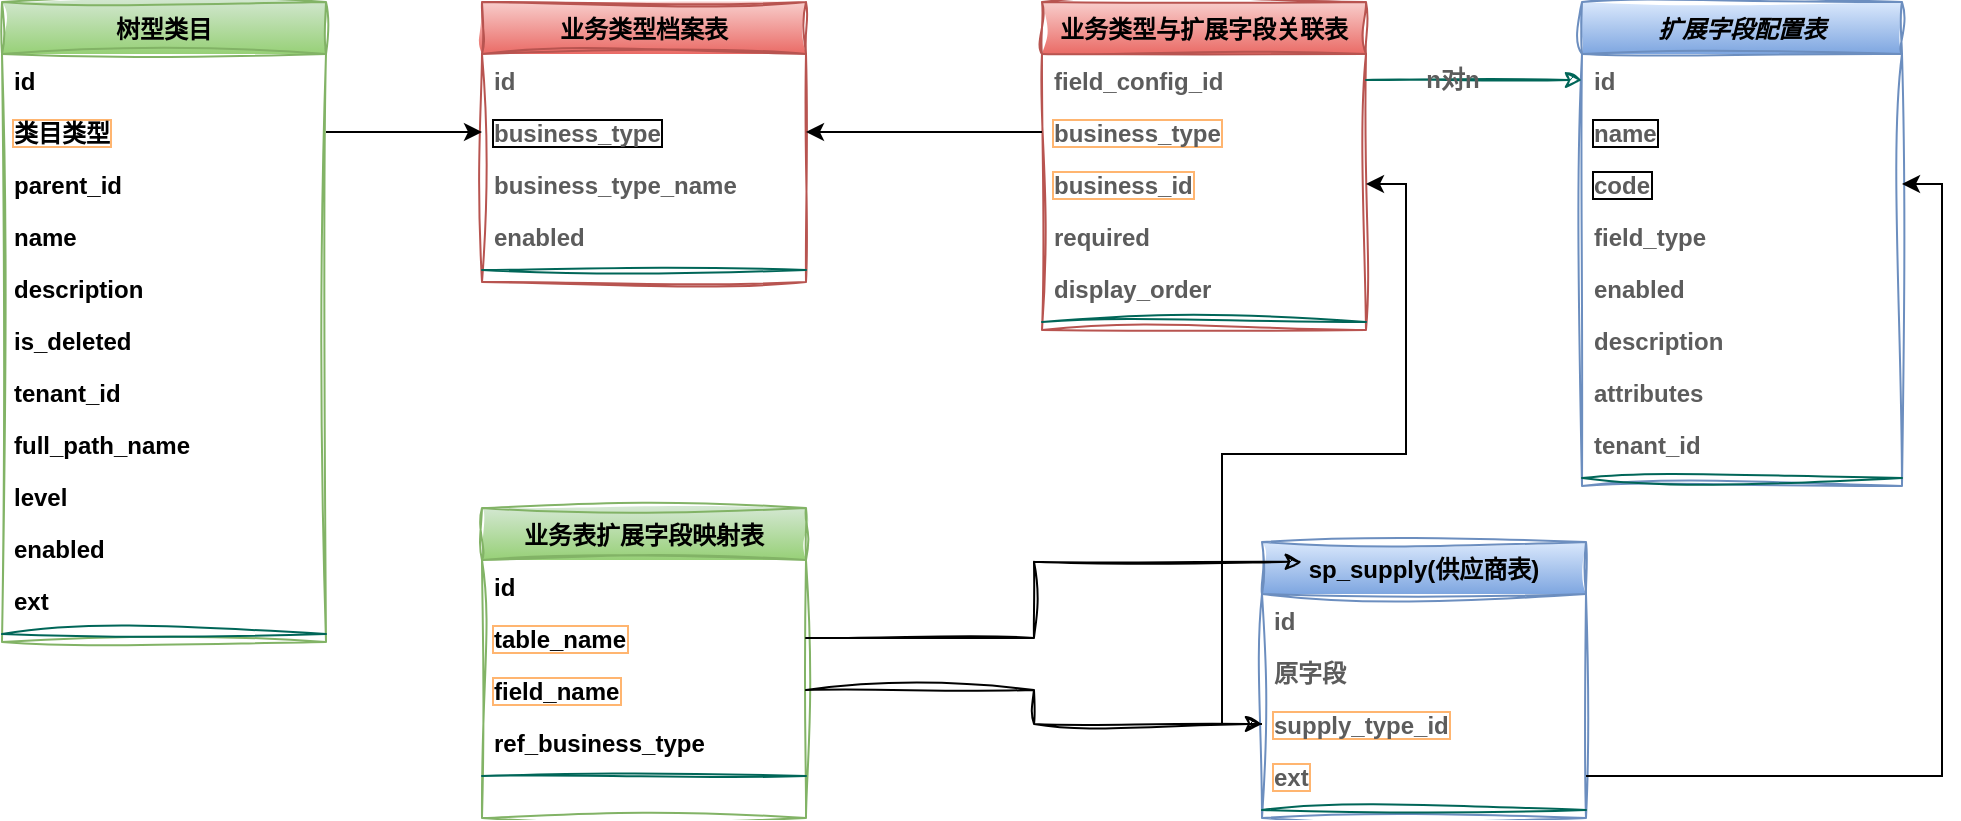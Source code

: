 <mxfile version="20.8.16" type="github"><diagram id="C5RBs43oDa-KdzZeNtuy" name="Page-1"><mxGraphModel dx="1811" dy="498" grid="1" gridSize="10" guides="1" tooltips="1" connect="1" arrows="1" fold="1" page="1" pageScale="1" pageWidth="827" pageHeight="1169" math="0" shadow="0"><root><mxCell id="WIyWlLk6GJQsqaUBKTNV-0"/><mxCell id="WIyWlLk6GJQsqaUBKTNV-1" parent="WIyWlLk6GJQsqaUBKTNV-0"/><mxCell id="hnS27d7u6yyHDXFSWWn3-25" value="扩展字段配置表" style="swimlane;fontStyle=3;align=center;verticalAlign=top;childLayout=stackLayout;horizontal=1;startSize=26;horizontalStack=0;resizeParent=1;resizeLast=0;collapsible=1;marginBottom=0;rounded=0;shadow=0;strokeWidth=1;sketch=1;curveFitting=1;jiggle=2;labelBackgroundColor=none;fillColor=#dae8fc;strokeColor=#6c8ebf;fontFamily=Helvetica;fontSize=12;gradientColor=#7ea6e0;" parent="WIyWlLk6GJQsqaUBKTNV-1" vertex="1"><mxGeometry x="-10" y="380" width="160" height="242" as="geometry"><mxRectangle x="230" y="140" width="160" height="26" as="alternateBounds"/></mxGeometry></mxCell><mxCell id="hnS27d7u6yyHDXFSWWn3-26" value="id" style="text;align=left;verticalAlign=top;spacingLeft=4;spacingRight=4;overflow=hidden;rotatable=0;points=[[0,0.5],[1,0.5]];portConstraint=eastwest;rounded=0;sketch=1;curveFitting=1;jiggle=2;labelBackgroundColor=none;fontColor=#5C5C5C;fontStyle=1;fontFamily=Helvetica;fontSize=12;" parent="hnS27d7u6yyHDXFSWWn3-25" vertex="1"><mxGeometry y="26" width="160" height="26" as="geometry"/></mxCell><mxCell id="pLrsmhHqZlQTULeMlgN7-7" value="name" style="text;align=left;verticalAlign=top;spacingLeft=4;spacingRight=4;overflow=hidden;rotatable=0;points=[[0,0.5],[1,0.5]];portConstraint=eastwest;rounded=0;shadow=0;html=0;sketch=1;curveFitting=1;jiggle=2;labelBackgroundColor=none;fontColor=#5C5C5C;fontStyle=1;fontFamily=Helvetica;fontSize=12;labelBorderColor=default;" parent="hnS27d7u6yyHDXFSWWn3-25" vertex="1"><mxGeometry y="52" width="160" height="26" as="geometry"/></mxCell><mxCell id="hnS27d7u6yyHDXFSWWn3-27" value="code" style="text;align=left;verticalAlign=top;spacingLeft=4;spacingRight=4;overflow=hidden;rotatable=0;points=[[0,0.5],[1,0.5]];portConstraint=eastwest;rounded=0;shadow=0;html=0;sketch=1;curveFitting=1;jiggle=2;labelBackgroundColor=none;fontColor=#5C5C5C;fontStyle=1;fontFamily=Helvetica;fontSize=12;labelBorderColor=default;" parent="hnS27d7u6yyHDXFSWWn3-25" vertex="1"><mxGeometry y="78" width="160" height="26" as="geometry"/></mxCell><mxCell id="pLrsmhHqZlQTULeMlgN7-5" value="field_type" style="text;align=left;verticalAlign=top;spacingLeft=4;spacingRight=4;overflow=hidden;rotatable=0;points=[[0,0.5],[1,0.5]];portConstraint=eastwest;rounded=0;shadow=0;html=0;sketch=1;curveFitting=1;jiggle=2;labelBackgroundColor=none;fontColor=#5C5C5C;fontStyle=1;fontFamily=Helvetica;fontSize=12;" parent="hnS27d7u6yyHDXFSWWn3-25" vertex="1"><mxGeometry y="104" width="160" height="26" as="geometry"/></mxCell><mxCell id="pLrsmhHqZlQTULeMlgN7-6" value="enabled" style="text;align=left;verticalAlign=top;spacingLeft=4;spacingRight=4;overflow=hidden;rotatable=0;points=[[0,0.5],[1,0.5]];portConstraint=eastwest;rounded=0;shadow=0;html=0;sketch=1;curveFitting=1;jiggle=2;labelBackgroundColor=none;fontColor=#5C5C5C;fontStyle=1;fontFamily=Helvetica;fontSize=12;" parent="hnS27d7u6yyHDXFSWWn3-25" vertex="1"><mxGeometry y="130" width="160" height="26" as="geometry"/></mxCell><mxCell id="pLrsmhHqZlQTULeMlgN7-3" value="description" style="text;align=left;verticalAlign=top;spacingLeft=4;spacingRight=4;overflow=hidden;rotatable=0;points=[[0,0.5],[1,0.5]];portConstraint=eastwest;rounded=0;shadow=0;html=0;sketch=1;curveFitting=1;jiggle=2;labelBackgroundColor=none;fontColor=#5C5C5C;fontStyle=1;fontFamily=Helvetica;fontSize=12;" parent="hnS27d7u6yyHDXFSWWn3-25" vertex="1"><mxGeometry y="156" width="160" height="26" as="geometry"/></mxCell><mxCell id="pLrsmhHqZlQTULeMlgN7-4" value="attributes" style="text;align=left;verticalAlign=top;spacingLeft=4;spacingRight=4;overflow=hidden;rotatable=0;points=[[0,0.5],[1,0.5]];portConstraint=eastwest;rounded=0;shadow=0;html=0;sketch=1;curveFitting=1;jiggle=2;labelBackgroundColor=none;fontColor=#5C5C5C;fontStyle=1;fontFamily=Helvetica;fontSize=12;" parent="hnS27d7u6yyHDXFSWWn3-25" vertex="1"><mxGeometry y="182" width="160" height="26" as="geometry"/></mxCell><mxCell id="WwZunWs7KIHxan7jd91V-51" value="tenant_id" style="text;align=left;verticalAlign=top;spacingLeft=4;spacingRight=4;overflow=hidden;rotatable=0;points=[[0,0.5],[1,0.5]];portConstraint=eastwest;rounded=0;shadow=0;html=0;sketch=1;curveFitting=1;jiggle=2;labelBackgroundColor=none;fontColor=#5C5C5C;fontStyle=1;fontFamily=Helvetica;fontSize=12;" parent="hnS27d7u6yyHDXFSWWn3-25" vertex="1"><mxGeometry y="208" width="160" height="26" as="geometry"/></mxCell><mxCell id="hnS27d7u6yyHDXFSWWn3-28" value="" style="line;html=1;strokeWidth=1;align=left;verticalAlign=middle;spacingTop=-1;spacingLeft=3;spacingRight=3;rotatable=0;labelPosition=right;points=[];portConstraint=eastwest;rounded=0;sketch=1;curveFitting=1;jiggle=2;labelBackgroundColor=none;fillColor=#21C0A5;strokeColor=#006658;fontColor=#5C5C5C;fontStyle=1;fontFamily=Helvetica;fontSize=12;" parent="hnS27d7u6yyHDXFSWWn3-25" vertex="1"><mxGeometry y="234" width="160" height="8" as="geometry"/></mxCell><mxCell id="hnS27d7u6yyHDXFSWWn3-39" value="业务类型与扩展字段关联表" style="swimlane;fontStyle=1;align=center;verticalAlign=top;childLayout=stackLayout;horizontal=1;startSize=26;horizontalStack=0;resizeParent=1;resizeLast=0;collapsible=1;marginBottom=0;rounded=0;shadow=0;strokeWidth=1;sketch=1;curveFitting=1;jiggle=2;labelBackgroundColor=none;fillColor=#f8cecc;strokeColor=#b85450;fontFamily=Helvetica;fontSize=12;gradientColor=#ea6b66;" parent="WIyWlLk6GJQsqaUBKTNV-1" vertex="1"><mxGeometry x="-280" y="380" width="162" height="164" as="geometry"><mxRectangle x="550" y="140" width="160" height="26" as="alternateBounds"/></mxGeometry></mxCell><mxCell id="hnS27d7u6yyHDXFSWWn3-40" value="field_config_id" style="text;align=left;verticalAlign=top;spacingLeft=4;spacingRight=4;overflow=hidden;rotatable=0;points=[[0,0.5],[1,0.5]];portConstraint=eastwest;rounded=0;sketch=1;curveFitting=1;jiggle=2;labelBackgroundColor=none;fontColor=#5C5C5C;fontStyle=1;fontFamily=Helvetica;fontSize=12;" parent="hnS27d7u6yyHDXFSWWn3-39" vertex="1"><mxGeometry y="26" width="162" height="26" as="geometry"/></mxCell><mxCell id="hnS27d7u6yyHDXFSWWn3-41" value="business_type" style="text;align=left;verticalAlign=top;spacingLeft=4;spacingRight=4;overflow=hidden;rotatable=0;points=[[0,0.5],[1,0.5]];portConstraint=eastwest;rounded=0;shadow=0;html=0;sketch=1;curveFitting=1;jiggle=2;labelBackgroundColor=none;fontColor=#5C5C5C;fontStyle=1;fontFamily=Helvetica;fontSize=12;labelBorderColor=#FFB570;" parent="hnS27d7u6yyHDXFSWWn3-39" vertex="1"><mxGeometry y="52" width="162" height="26" as="geometry"/></mxCell><mxCell id="hnS27d7u6yyHDXFSWWn3-52" value="business_id" style="text;strokeColor=none;fillColor=none;align=left;verticalAlign=top;spacingLeft=4;spacingRight=4;overflow=hidden;rotatable=0;points=[[0,0.5],[1,0.5]];portConstraint=eastwest;sketch=1;hachureGap=4;jiggle=2;curveFitting=1;fontFamily=Helvetica;fontSize=12;fontColor=#5C5C5C;fontStyle=1;labelBorderColor=#FFB570;" parent="hnS27d7u6yyHDXFSWWn3-39" vertex="1"><mxGeometry y="78" width="162" height="26" as="geometry"/></mxCell><mxCell id="hnS27d7u6yyHDXFSWWn3-53" value="required" style="text;strokeColor=none;fillColor=none;align=left;verticalAlign=top;spacingLeft=4;spacingRight=4;overflow=hidden;rotatable=0;points=[[0,0.5],[1,0.5]];portConstraint=eastwest;sketch=1;hachureGap=4;jiggle=2;curveFitting=1;fontFamily=Helvetica;fontSize=12;fontColor=#5C5C5C;fontStyle=1" parent="hnS27d7u6yyHDXFSWWn3-39" vertex="1"><mxGeometry y="104" width="162" height="26" as="geometry"/></mxCell><mxCell id="pLrsmhHqZlQTULeMlgN7-8" value="display_order" style="text;strokeColor=none;fillColor=none;align=left;verticalAlign=top;spacingLeft=4;spacingRight=4;overflow=hidden;rotatable=0;points=[[0,0.5],[1,0.5]];portConstraint=eastwest;sketch=1;hachureGap=4;jiggle=2;curveFitting=1;fontFamily=Helvetica;fontSize=12;fontColor=#5C5C5C;fontStyle=1" parent="hnS27d7u6yyHDXFSWWn3-39" vertex="1"><mxGeometry y="130" width="162" height="26" as="geometry"/></mxCell><mxCell id="hnS27d7u6yyHDXFSWWn3-42" value="" style="line;html=1;strokeWidth=1;align=left;verticalAlign=middle;spacingTop=-1;spacingLeft=3;spacingRight=3;rotatable=0;labelPosition=right;points=[];portConstraint=eastwest;rounded=0;sketch=1;curveFitting=1;jiggle=2;labelBackgroundColor=none;fillColor=#21C0A5;strokeColor=#006658;fontColor=#5C5C5C;fontStyle=1;fontFamily=Helvetica;fontSize=12;" parent="hnS27d7u6yyHDXFSWWn3-39" vertex="1"><mxGeometry y="156" width="162" height="8" as="geometry"/></mxCell><mxCell id="hnS27d7u6yyHDXFSWWn3-45" style="edgeStyle=orthogonalEdgeStyle;sketch=1;hachureGap=4;jiggle=2;curveFitting=1;orthogonalLoop=1;jettySize=auto;html=1;strokeColor=#006658;fontFamily=Helvetica;fontSize=12;fontColor=default;fillColor=#21C0A5;labelBackgroundColor=none;fontStyle=1" parent="WIyWlLk6GJQsqaUBKTNV-1" source="hnS27d7u6yyHDXFSWWn3-40" target="hnS27d7u6yyHDXFSWWn3-26" edge="1"><mxGeometry relative="1" as="geometry"/></mxCell><mxCell id="hnS27d7u6yyHDXFSWWn3-46" value="n对n" style="edgeLabel;html=1;align=center;verticalAlign=middle;resizable=0;points=[];fontSize=12;fontFamily=Helvetica;fontColor=#5C5C5C;labelBackgroundColor=none;fontStyle=1" parent="hnS27d7u6yyHDXFSWWn3-45" vertex="1" connectable="0"><mxGeometry x="-0.204" relative="1" as="geometry"><mxPoint as="offset"/></mxGeometry></mxCell><mxCell id="WwZunWs7KIHxan7jd91V-6" value="树型类目" style="swimlane;fontStyle=1;align=center;verticalAlign=top;childLayout=stackLayout;horizontal=1;startSize=26;horizontalStack=0;resizeParent=1;resizeLast=0;collapsible=1;marginBottom=0;rounded=0;shadow=0;strokeWidth=1;sketch=1;curveFitting=1;jiggle=2;labelBackgroundColor=none;fillColor=#d5e8d4;strokeColor=#82b366;fontFamily=Helvetica;fontSize=12;gradientColor=#97d077;" parent="WIyWlLk6GJQsqaUBKTNV-1" vertex="1"><mxGeometry x="-800" y="380" width="162" height="320" as="geometry"><mxRectangle x="550" y="140" width="160" height="26" as="alternateBounds"/></mxGeometry></mxCell><mxCell id="WwZunWs7KIHxan7jd91V-7" value="id" style="text;align=left;verticalAlign=top;spacingLeft=4;spacingRight=4;overflow=hidden;rotatable=0;points=[[0,0.5],[1,0.5]];portConstraint=eastwest;rounded=0;sketch=1;curveFitting=1;jiggle=2;labelBackgroundColor=none;fontColor=default;fontStyle=1;fontFamily=Helvetica;fontSize=12;" parent="WwZunWs7KIHxan7jd91V-6" vertex="1"><mxGeometry y="26" width="162" height="26" as="geometry"/></mxCell><mxCell id="WwZunWs7KIHxan7jd91V-8" value="类目类型" style="text;align=left;verticalAlign=top;spacingLeft=4;spacingRight=4;overflow=hidden;rotatable=0;points=[[0,0.5],[1,0.5]];portConstraint=eastwest;rounded=0;shadow=0;html=0;sketch=1;curveFitting=1;jiggle=2;labelBackgroundColor=none;fontColor=default;fontStyle=1;fontFamily=Helvetica;fontSize=12;labelBorderColor=#FFB570;" parent="WwZunWs7KIHxan7jd91V-6" vertex="1"><mxGeometry y="52" width="162" height="26" as="geometry"/></mxCell><mxCell id="WwZunWs7KIHxan7jd91V-9" value="parent_id" style="text;strokeColor=none;fillColor=none;align=left;verticalAlign=top;spacingLeft=4;spacingRight=4;overflow=hidden;rotatable=0;points=[[0,0.5],[1,0.5]];portConstraint=eastwest;sketch=1;hachureGap=4;jiggle=2;curveFitting=1;fontFamily=Helvetica;fontSize=12;fontColor=default;fontStyle=1;" parent="WwZunWs7KIHxan7jd91V-6" vertex="1"><mxGeometry y="78" width="162" height="26" as="geometry"/></mxCell><mxCell id="WwZunWs7KIHxan7jd91V-10" value="name" style="text;strokeColor=none;fillColor=none;align=left;verticalAlign=top;spacingLeft=4;spacingRight=4;overflow=hidden;rotatable=0;points=[[0,0.5],[1,0.5]];portConstraint=eastwest;sketch=1;hachureGap=4;jiggle=2;curveFitting=1;fontFamily=Helvetica;fontSize=12;fontColor=default;fontStyle=1;" parent="WwZunWs7KIHxan7jd91V-6" vertex="1"><mxGeometry y="104" width="162" height="26" as="geometry"/></mxCell><mxCell id="WwZunWs7KIHxan7jd91V-12" value="description" style="text;strokeColor=none;fillColor=none;align=left;verticalAlign=top;spacingLeft=4;spacingRight=4;overflow=hidden;rotatable=0;points=[[0,0.5],[1,0.5]];portConstraint=eastwest;fontFamily=Helvetica;fontStyle=1;fontColor=default;" parent="WwZunWs7KIHxan7jd91V-6" vertex="1"><mxGeometry y="130" width="162" height="26" as="geometry"/></mxCell><mxCell id="WwZunWs7KIHxan7jd91V-13" value="is_deleted" style="text;strokeColor=none;fillColor=none;align=left;verticalAlign=top;spacingLeft=4;spacingRight=4;overflow=hidden;rotatable=0;points=[[0,0.5],[1,0.5]];portConstraint=eastwest;fontFamily=Helvetica;fontStyle=1;fontColor=default;" parent="WwZunWs7KIHxan7jd91V-6" vertex="1"><mxGeometry y="156" width="162" height="26" as="geometry"/></mxCell><mxCell id="WwZunWs7KIHxan7jd91V-14" value="tenant_id" style="text;strokeColor=none;fillColor=none;align=left;verticalAlign=top;spacingLeft=4;spacingRight=4;overflow=hidden;rotatable=0;points=[[0,0.5],[1,0.5]];portConstraint=eastwest;fontFamily=Helvetica;fontStyle=1;fontColor=default;" parent="WwZunWs7KIHxan7jd91V-6" vertex="1"><mxGeometry y="182" width="162" height="26" as="geometry"/></mxCell><mxCell id="pLrsmhHqZlQTULeMlgN7-1" value="full_path_name" style="text;strokeColor=none;fillColor=none;align=left;verticalAlign=top;spacingLeft=4;spacingRight=4;overflow=hidden;rotatable=0;points=[[0,0.5],[1,0.5]];portConstraint=eastwest;fontFamily=Helvetica;fontStyle=1;fontColor=default;" parent="WwZunWs7KIHxan7jd91V-6" vertex="1"><mxGeometry y="208" width="162" height="26" as="geometry"/></mxCell><mxCell id="pLrsmhHqZlQTULeMlgN7-2" value="level" style="text;strokeColor=none;fillColor=none;align=left;verticalAlign=top;spacingLeft=4;spacingRight=4;overflow=hidden;rotatable=0;points=[[0,0.5],[1,0.5]];portConstraint=eastwest;fontFamily=Helvetica;fontStyle=1;fontColor=default;" parent="WwZunWs7KIHxan7jd91V-6" vertex="1"><mxGeometry y="234" width="162" height="26" as="geometry"/></mxCell><mxCell id="WwZunWs7KIHxan7jd91V-53" value="enabled" style="text;strokeColor=none;fillColor=none;align=left;verticalAlign=top;spacingLeft=4;spacingRight=4;overflow=hidden;rotatable=0;points=[[0,0.5],[1,0.5]];portConstraint=eastwest;fontFamily=Helvetica;fontStyle=1;fontColor=default;" parent="WwZunWs7KIHxan7jd91V-6" vertex="1"><mxGeometry y="260" width="162" height="26" as="geometry"/></mxCell><mxCell id="pLrsmhHqZlQTULeMlgN7-0" value="ext" style="text;strokeColor=none;fillColor=none;align=left;verticalAlign=top;spacingLeft=4;spacingRight=4;overflow=hidden;rotatable=0;points=[[0,0.5],[1,0.5]];portConstraint=eastwest;fontFamily=Helvetica;fontStyle=1;fontColor=default;" parent="WwZunWs7KIHxan7jd91V-6" vertex="1"><mxGeometry y="286" width="162" height="26" as="geometry"/></mxCell><mxCell id="WwZunWs7KIHxan7jd91V-11" value="" style="line;html=1;strokeWidth=1;align=left;verticalAlign=middle;spacingTop=-1;spacingLeft=3;spacingRight=3;rotatable=0;labelPosition=right;points=[];portConstraint=eastwest;rounded=0;sketch=1;curveFitting=1;jiggle=2;labelBackgroundColor=none;fillColor=#21C0A5;strokeColor=#006658;fontColor=default;fontStyle=1;fontFamily=Helvetica;fontSize=12;" parent="WwZunWs7KIHxan7jd91V-6" vertex="1"><mxGeometry y="312" width="162" height="8" as="geometry"/></mxCell><mxCell id="WwZunWs7KIHxan7jd91V-16" value="业务表扩展字段映射表" style="swimlane;fontStyle=1;align=center;verticalAlign=top;childLayout=stackLayout;horizontal=1;startSize=26;horizontalStack=0;resizeParent=1;resizeLast=0;collapsible=1;marginBottom=0;rounded=0;shadow=0;strokeWidth=1;sketch=1;curveFitting=1;jiggle=2;labelBackgroundColor=none;fillColor=#d5e8d4;strokeColor=#82b366;fontFamily=Helvetica;fontSize=12;gradientColor=#97d077;" parent="WIyWlLk6GJQsqaUBKTNV-1" vertex="1"><mxGeometry x="-560" y="633" width="162" height="155" as="geometry"><mxRectangle x="550" y="140" width="160" height="26" as="alternateBounds"/></mxGeometry></mxCell><mxCell id="WwZunWs7KIHxan7jd91V-17" value="id" style="text;align=left;verticalAlign=top;spacingLeft=4;spacingRight=4;overflow=hidden;rotatable=0;points=[[0,0.5],[1,0.5]];portConstraint=eastwest;rounded=0;sketch=1;curveFitting=1;jiggle=2;labelBackgroundColor=none;fontColor=default;fontStyle=1;fontFamily=Helvetica;fontSize=12;" parent="WwZunWs7KIHxan7jd91V-16" vertex="1"><mxGeometry y="26" width="162" height="26" as="geometry"/></mxCell><mxCell id="WwZunWs7KIHxan7jd91V-18" value="table_name" style="text;align=left;verticalAlign=top;spacingLeft=4;spacingRight=4;overflow=hidden;rotatable=0;points=[[0,0.5],[1,0.5]];portConstraint=eastwest;rounded=0;shadow=0;html=0;sketch=1;curveFitting=1;jiggle=2;labelBackgroundColor=none;fontColor=default;fontStyle=1;fontFamily=Helvetica;fontSize=12;labelBorderColor=#FFB570;" parent="WwZunWs7KIHxan7jd91V-16" vertex="1"><mxGeometry y="52" width="162" height="26" as="geometry"/></mxCell><mxCell id="WwZunWs7KIHxan7jd91V-19" value="field_name" style="text;strokeColor=none;fillColor=none;align=left;verticalAlign=top;spacingLeft=4;spacingRight=4;overflow=hidden;rotatable=0;points=[[0,0.5],[1,0.5]];portConstraint=eastwest;sketch=1;hachureGap=4;jiggle=2;curveFitting=1;fontFamily=Helvetica;fontSize=12;fontColor=default;fontStyle=1;labelBorderColor=#FFB570;" parent="WwZunWs7KIHxan7jd91V-16" vertex="1"><mxGeometry y="78" width="162" height="26" as="geometry"/></mxCell><mxCell id="WwZunWs7KIHxan7jd91V-20" value="ref_business_type" style="text;strokeColor=none;fillColor=none;align=left;verticalAlign=top;spacingLeft=4;spacingRight=4;overflow=hidden;rotatable=0;points=[[0,0.5],[1,0.5]];portConstraint=eastwest;sketch=1;hachureGap=4;jiggle=2;curveFitting=1;fontFamily=Helvetica;fontSize=12;fontColor=default;fontStyle=1;" parent="WwZunWs7KIHxan7jd91V-16" vertex="1"><mxGeometry y="104" width="162" height="26" as="geometry"/></mxCell><mxCell id="WwZunWs7KIHxan7jd91V-24" value="" style="line;html=1;strokeWidth=1;align=left;verticalAlign=middle;spacingTop=-1;spacingLeft=3;spacingRight=3;rotatable=0;labelPosition=right;points=[];portConstraint=eastwest;rounded=0;sketch=1;curveFitting=1;jiggle=2;labelBackgroundColor=none;fillColor=#21C0A5;strokeColor=#006658;fontColor=default;fontStyle=1;fontFamily=Helvetica;fontSize=12;" parent="WwZunWs7KIHxan7jd91V-16" vertex="1"><mxGeometry y="130" width="162" height="8" as="geometry"/></mxCell><mxCell id="WwZunWs7KIHxan7jd91V-34" value="业务类型档案表" style="swimlane;fontStyle=1;align=center;verticalAlign=top;childLayout=stackLayout;horizontal=1;startSize=26;horizontalStack=0;resizeParent=1;resizeLast=0;collapsible=1;marginBottom=0;rounded=0;shadow=0;strokeWidth=1;sketch=1;curveFitting=1;jiggle=2;labelBackgroundColor=none;fillColor=#f8cecc;strokeColor=#b85450;fontFamily=Helvetica;fontSize=12;labelBorderColor=none;gradientColor=#ea6b66;" parent="WIyWlLk6GJQsqaUBKTNV-1" vertex="1"><mxGeometry x="-560" y="380" width="162" height="140" as="geometry"><mxRectangle x="550" y="140" width="160" height="26" as="alternateBounds"/></mxGeometry></mxCell><mxCell id="WwZunWs7KIHxan7jd91V-35" value="id" style="text;align=left;verticalAlign=top;spacingLeft=4;spacingRight=4;overflow=hidden;rotatable=0;points=[[0,0.5],[1,0.5]];portConstraint=eastwest;rounded=0;sketch=1;curveFitting=1;jiggle=2;labelBackgroundColor=none;fontColor=#5C5C5C;fontStyle=1;fontFamily=Helvetica;fontSize=12;" parent="WwZunWs7KIHxan7jd91V-34" vertex="1"><mxGeometry y="26" width="162" height="26" as="geometry"/></mxCell><mxCell id="WwZunWs7KIHxan7jd91V-36" value="business_type" style="text;align=left;verticalAlign=top;spacingLeft=4;spacingRight=4;overflow=hidden;rotatable=0;points=[[0,0.5],[1,0.5]];portConstraint=eastwest;rounded=0;shadow=0;html=0;sketch=1;curveFitting=1;jiggle=2;labelBackgroundColor=none;fontColor=#5C5C5C;fontStyle=1;fontFamily=Helvetica;fontSize=12;labelBorderColor=default;" parent="WwZunWs7KIHxan7jd91V-34" vertex="1"><mxGeometry y="52" width="162" height="26" as="geometry"/></mxCell><mxCell id="WwZunWs7KIHxan7jd91V-37" value="business_type_name" style="text;align=left;verticalAlign=top;spacingLeft=4;spacingRight=4;overflow=hidden;rotatable=0;points=[[0,0.5],[1,0.5]];portConstraint=eastwest;rounded=0;shadow=0;html=0;sketch=1;curveFitting=1;jiggle=2;labelBackgroundColor=none;fontColor=#5C5C5C;fontStyle=1;fontFamily=Helvetica;fontSize=12;" parent="WwZunWs7KIHxan7jd91V-34" vertex="1"><mxGeometry y="78" width="162" height="26" as="geometry"/></mxCell><mxCell id="WwZunWs7KIHxan7jd91V-38" value="enabled" style="text;align=left;verticalAlign=top;spacingLeft=4;spacingRight=4;overflow=hidden;rotatable=0;points=[[0,0.5],[1,0.5]];portConstraint=eastwest;rounded=0;shadow=0;html=0;sketch=1;curveFitting=1;jiggle=2;labelBackgroundColor=none;fontColor=#5C5C5C;fontStyle=1;fontFamily=Helvetica;fontSize=12;" parent="WwZunWs7KIHxan7jd91V-34" vertex="1"><mxGeometry y="104" width="162" height="26" as="geometry"/></mxCell><mxCell id="WwZunWs7KIHxan7jd91V-39" value="" style="line;html=1;strokeWidth=1;align=left;verticalAlign=middle;spacingTop=-1;spacingLeft=3;spacingRight=3;rotatable=0;labelPosition=right;points=[];portConstraint=eastwest;rounded=0;sketch=1;curveFitting=1;jiggle=2;labelBackgroundColor=none;fillColor=#21C0A5;strokeColor=#006658;fontColor=#5C5C5C;fontStyle=1;fontFamily=Helvetica;fontSize=12;" parent="WwZunWs7KIHxan7jd91V-34" vertex="1"><mxGeometry y="130" width="162" height="8" as="geometry"/></mxCell><mxCell id="WwZunWs7KIHxan7jd91V-45" value="sp_supply(供应商表)" style="swimlane;fontStyle=1;align=center;verticalAlign=top;childLayout=stackLayout;horizontal=1;startSize=26;horizontalStack=0;resizeParent=1;resizeLast=0;collapsible=1;marginBottom=0;rounded=0;shadow=0;strokeWidth=1;sketch=1;curveFitting=1;jiggle=2;labelBackgroundColor=none;fillColor=#dae8fc;strokeColor=#6c8ebf;fontFamily=Helvetica;fontSize=12;gradientColor=#7ea6e0;" parent="WIyWlLk6GJQsqaUBKTNV-1" vertex="1"><mxGeometry x="-170" y="650" width="162" height="138" as="geometry"><mxRectangle x="550" y="140" width="160" height="26" as="alternateBounds"/></mxGeometry></mxCell><mxCell id="WwZunWs7KIHxan7jd91V-46" value="id" style="text;align=left;verticalAlign=top;spacingLeft=4;spacingRight=4;overflow=hidden;rotatable=0;points=[[0,0.5],[1,0.5]];portConstraint=eastwest;rounded=0;sketch=1;curveFitting=1;jiggle=2;labelBackgroundColor=none;fontColor=#5C5C5C;fontStyle=1;fontFamily=Helvetica;fontSize=12;" parent="WwZunWs7KIHxan7jd91V-45" vertex="1"><mxGeometry y="26" width="162" height="26" as="geometry"/></mxCell><mxCell id="WwZunWs7KIHxan7jd91V-47" value="原字段" style="text;align=left;verticalAlign=top;spacingLeft=4;spacingRight=4;overflow=hidden;rotatable=0;points=[[0,0.5],[1,0.5]];portConstraint=eastwest;rounded=0;shadow=0;html=0;sketch=1;curveFitting=1;jiggle=2;labelBackgroundColor=none;fontColor=#5C5C5C;fontStyle=1;fontFamily=Helvetica;fontSize=12;" parent="WwZunWs7KIHxan7jd91V-45" vertex="1"><mxGeometry y="52" width="162" height="26" as="geometry"/></mxCell><mxCell id="WwZunWs7KIHxan7jd91V-56" value="supply_type_id" style="text;align=left;verticalAlign=top;spacingLeft=4;spacingRight=4;overflow=hidden;rotatable=0;points=[[0,0.5],[1,0.5]];portConstraint=eastwest;rounded=0;shadow=0;html=0;sketch=1;curveFitting=1;jiggle=2;labelBackgroundColor=none;fontColor=#5C5C5C;fontStyle=1;fontFamily=Helvetica;fontSize=12;labelBorderColor=#FFB570;" parent="WwZunWs7KIHxan7jd91V-45" vertex="1"><mxGeometry y="78" width="162" height="26" as="geometry"/></mxCell><mxCell id="WwZunWs7KIHxan7jd91V-48" value="ext" style="text;strokeColor=none;fillColor=none;align=left;verticalAlign=top;spacingLeft=4;spacingRight=4;overflow=hidden;rotatable=0;points=[[0,0.5],[1,0.5]];portConstraint=eastwest;sketch=1;hachureGap=4;jiggle=2;curveFitting=1;fontFamily=Helvetica;fontSize=12;fontColor=#5C5C5C;fontStyle=1;labelBorderColor=#FFB570;" parent="WwZunWs7KIHxan7jd91V-45" vertex="1"><mxGeometry y="104" width="162" height="26" as="geometry"/></mxCell><mxCell id="WwZunWs7KIHxan7jd91V-50" value="" style="line;html=1;strokeWidth=1;align=left;verticalAlign=middle;spacingTop=-1;spacingLeft=3;spacingRight=3;rotatable=0;labelPosition=right;points=[];portConstraint=eastwest;rounded=0;sketch=1;curveFitting=1;jiggle=2;labelBackgroundColor=none;fillColor=#21C0A5;strokeColor=#006658;fontColor=#5C5C5C;fontStyle=1;fontFamily=Helvetica;fontSize=12;" parent="WwZunWs7KIHxan7jd91V-45" vertex="1"><mxGeometry y="130" width="162" height="8" as="geometry"/></mxCell><mxCell id="WwZunWs7KIHxan7jd91V-52" style="edgeStyle=orthogonalEdgeStyle;rounded=0;orthogonalLoop=1;jettySize=auto;html=1;fontFamily=Helvetica;fontColor=default;" parent="WIyWlLk6GJQsqaUBKTNV-1" source="hnS27d7u6yyHDXFSWWn3-41" target="WwZunWs7KIHxan7jd91V-36" edge="1"><mxGeometry relative="1" as="geometry"/></mxCell><mxCell id="WwZunWs7KIHxan7jd91V-55" style="edgeStyle=orthogonalEdgeStyle;rounded=0;orthogonalLoop=1;jettySize=auto;html=1;entryX=1;entryY=0.5;entryDx=0;entryDy=0;fontFamily=Helvetica;fontColor=default;" parent="WIyWlLk6GJQsqaUBKTNV-1" source="WwZunWs7KIHxan7jd91V-48" target="hnS27d7u6yyHDXFSWWn3-27" edge="1"><mxGeometry relative="1" as="geometry"/></mxCell><mxCell id="WwZunWs7KIHxan7jd91V-60" style="edgeStyle=orthogonalEdgeStyle;rounded=0;orthogonalLoop=1;jettySize=auto;html=1;fontFamily=Helvetica;fontColor=default;" parent="WIyWlLk6GJQsqaUBKTNV-1" source="WwZunWs7KIHxan7jd91V-56" target="hnS27d7u6yyHDXFSWWn3-52" edge="1"><mxGeometry relative="1" as="geometry"/></mxCell><mxCell id="WwZunWs7KIHxan7jd91V-62" style="edgeStyle=orthogonalEdgeStyle;rounded=0;orthogonalLoop=1;jettySize=auto;html=1;fontFamily=Helvetica;fontColor=default;" parent="WIyWlLk6GJQsqaUBKTNV-1" source="WwZunWs7KIHxan7jd91V-8" target="WwZunWs7KIHxan7jd91V-36" edge="1"><mxGeometry relative="1" as="geometry"/></mxCell><mxCell id="GiJ30fWGiSytCUiTQ7Md-0" style="edgeStyle=orthogonalEdgeStyle;rounded=0;sketch=1;hachureGap=4;jiggle=2;curveFitting=1;orthogonalLoop=1;jettySize=auto;html=1;entryX=0.123;entryY=0.072;entryDx=0;entryDy=0;entryPerimeter=0;fontFamily=Architects Daughter;fontSource=https%3A%2F%2Ffonts.googleapis.com%2Fcss%3Ffamily%3DArchitects%2BDaughter;fontSize=16;" edge="1" parent="WIyWlLk6GJQsqaUBKTNV-1" source="WwZunWs7KIHxan7jd91V-18" target="WwZunWs7KIHxan7jd91V-45"><mxGeometry relative="1" as="geometry"/></mxCell><mxCell id="GiJ30fWGiSytCUiTQ7Md-2" style="edgeStyle=orthogonalEdgeStyle;rounded=0;sketch=1;hachureGap=4;jiggle=2;curveFitting=1;orthogonalLoop=1;jettySize=auto;html=1;fontFamily=Architects Daughter;fontSource=https%3A%2F%2Ffonts.googleapis.com%2Fcss%3Ffamily%3DArchitects%2BDaughter;fontSize=16;" edge="1" parent="WIyWlLk6GJQsqaUBKTNV-1" source="WwZunWs7KIHxan7jd91V-19" target="WwZunWs7KIHxan7jd91V-56"><mxGeometry relative="1" as="geometry"/></mxCell></root></mxGraphModel></diagram></mxfile>